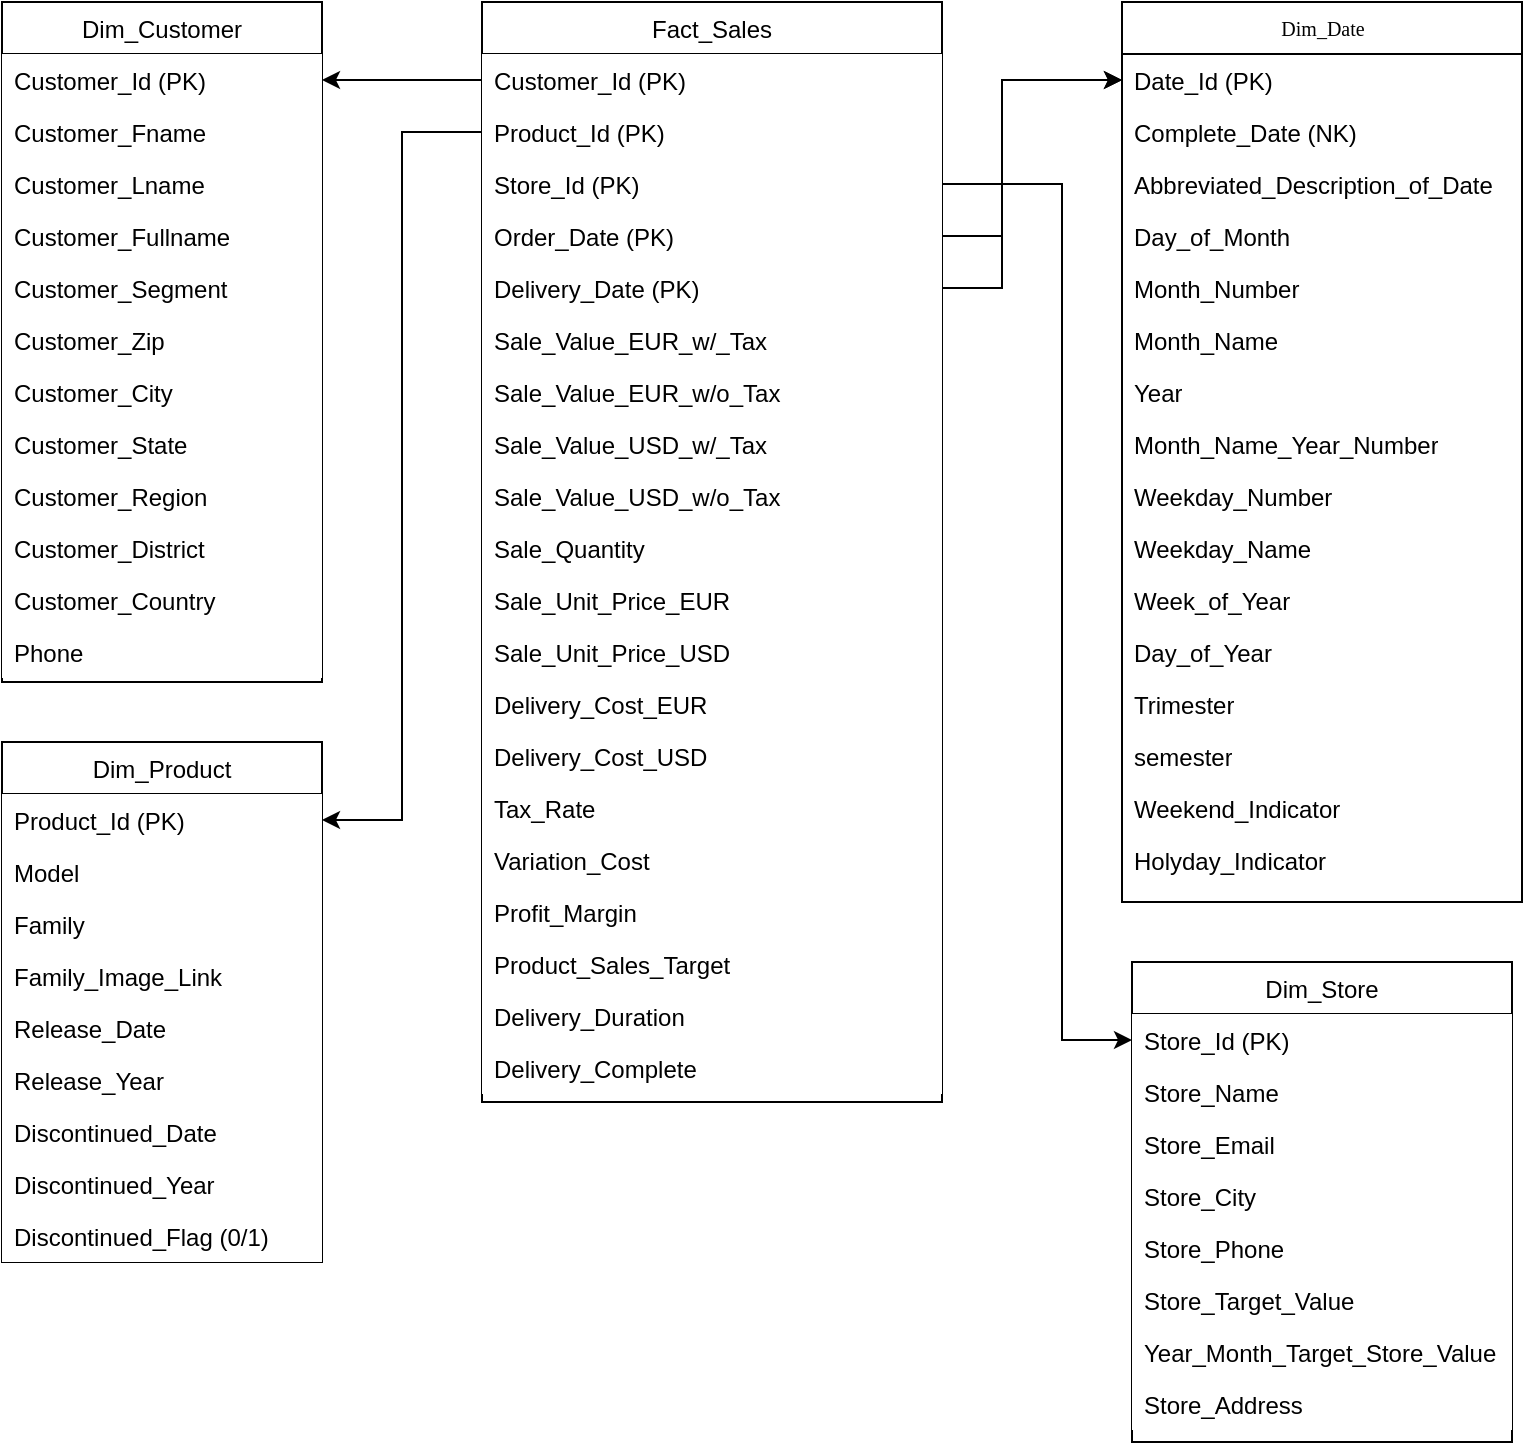 <mxfile version="17.4.0" type="device"><diagram id="C5RBs43oDa-KdzZeNtuy" name="Page-1"><mxGraphModel dx="2348" dy="912" grid="1" gridSize="10" guides="1" tooltips="1" connect="1" arrows="1" fold="1" page="1" pageScale="1" pageWidth="827" pageHeight="1169" math="0" shadow="0"><root><mxCell id="WIyWlLk6GJQsqaUBKTNV-0"/><mxCell id="WIyWlLk6GJQsqaUBKTNV-1" parent="WIyWlLk6GJQsqaUBKTNV-0"/><mxCell id="zkfFHV4jXpPFQw0GAbJ--0" value="Dim_Customer" style="swimlane;fontStyle=0;align=center;verticalAlign=top;childLayout=stackLayout;horizontal=1;startSize=26;horizontalStack=0;resizeParent=1;resizeLast=0;collapsible=1;marginBottom=0;rounded=0;shadow=0;strokeWidth=1;fillColor=#FFFFFF;" parent="WIyWlLk6GJQsqaUBKTNV-1" vertex="1"><mxGeometry x="20" y="20" width="160" height="340" as="geometry"><mxRectangle x="230" y="140" width="160" height="26" as="alternateBounds"/></mxGeometry></mxCell><mxCell id="zkfFHV4jXpPFQw0GAbJ--1" value="Customer_Id (PK)&#10;" style="text;align=left;verticalAlign=top;spacingLeft=4;spacingRight=4;overflow=hidden;rotatable=0;points=[[0,0.5],[1,0.5]];portConstraint=eastwest;fillColor=#FFFFFF;" parent="zkfFHV4jXpPFQw0GAbJ--0" vertex="1"><mxGeometry y="26" width="160" height="26" as="geometry"/></mxCell><mxCell id="HoYwI9mp9ruxzahnRi9o-1" value="Customer_Fname" style="text;align=left;verticalAlign=top;spacingLeft=4;spacingRight=4;overflow=hidden;rotatable=0;points=[[0,0.5],[1,0.5]];portConstraint=eastwest;fillColor=#FFFFFF;" parent="zkfFHV4jXpPFQw0GAbJ--0" vertex="1"><mxGeometry y="52" width="160" height="26" as="geometry"/></mxCell><mxCell id="HoYwI9mp9ruxzahnRi9o-2" value="Customer_Lname" style="text;align=left;verticalAlign=top;spacingLeft=4;spacingRight=4;overflow=hidden;rotatable=0;points=[[0,0.5],[1,0.5]];portConstraint=eastwest;fillColor=#FFFFFF;" parent="zkfFHV4jXpPFQw0GAbJ--0" vertex="1"><mxGeometry y="78" width="160" height="26" as="geometry"/></mxCell><mxCell id="HoYwI9mp9ruxzahnRi9o-9" value="Customer_Fullname" style="text;align=left;verticalAlign=top;spacingLeft=4;spacingRight=4;overflow=hidden;rotatable=0;points=[[0,0.5],[1,0.5]];portConstraint=eastwest;fillColor=#FFFFFF;" parent="zkfFHV4jXpPFQw0GAbJ--0" vertex="1"><mxGeometry y="104" width="160" height="26" as="geometry"/></mxCell><mxCell id="HoYwI9mp9ruxzahnRi9o-3" value="Customer_Segment" style="text;align=left;verticalAlign=top;spacingLeft=4;spacingRight=4;overflow=hidden;rotatable=0;points=[[0,0.5],[1,0.5]];portConstraint=eastwest;fillColor=#FFFFFF;" parent="zkfFHV4jXpPFQw0GAbJ--0" vertex="1"><mxGeometry y="130" width="160" height="26" as="geometry"/></mxCell><mxCell id="HoYwI9mp9ruxzahnRi9o-4" value="Customer_Zip" style="text;align=left;verticalAlign=top;spacingLeft=4;spacingRight=4;overflow=hidden;rotatable=0;points=[[0,0.5],[1,0.5]];portConstraint=eastwest;fillColor=#FFFFFF;" parent="zkfFHV4jXpPFQw0GAbJ--0" vertex="1"><mxGeometry y="156" width="160" height="26" as="geometry"/></mxCell><mxCell id="HoYwI9mp9ruxzahnRi9o-6" value="Customer_City" style="text;align=left;verticalAlign=top;spacingLeft=4;spacingRight=4;overflow=hidden;rotatable=0;points=[[0,0.5],[1,0.5]];portConstraint=eastwest;fillColor=#FFFFFF;" parent="zkfFHV4jXpPFQw0GAbJ--0" vertex="1"><mxGeometry y="182" width="160" height="26" as="geometry"/></mxCell><mxCell id="HoYwI9mp9ruxzahnRi9o-7" value="Customer_State" style="text;align=left;verticalAlign=top;spacingLeft=4;spacingRight=4;overflow=hidden;rotatable=0;points=[[0,0.5],[1,0.5]];portConstraint=eastwest;fillColor=#FFFFFF;" parent="zkfFHV4jXpPFQw0GAbJ--0" vertex="1"><mxGeometry y="208" width="160" height="26" as="geometry"/></mxCell><mxCell id="HoYwI9mp9ruxzahnRi9o-8" value="Customer_Region" style="text;align=left;verticalAlign=top;spacingLeft=4;spacingRight=4;overflow=hidden;rotatable=0;points=[[0,0.5],[1,0.5]];portConstraint=eastwest;fillColor=#FFFFFF;" parent="zkfFHV4jXpPFQw0GAbJ--0" vertex="1"><mxGeometry y="234" width="160" height="26" as="geometry"/></mxCell><mxCell id="VfA0mH7F9DNUygeIHukj-10" value="Customer_District" style="text;align=left;verticalAlign=top;spacingLeft=4;spacingRight=4;overflow=hidden;rotatable=0;points=[[0,0.5],[1,0.5]];portConstraint=eastwest;fillColor=#FFFFFF;" vertex="1" parent="zkfFHV4jXpPFQw0GAbJ--0"><mxGeometry y="260" width="160" height="26" as="geometry"/></mxCell><mxCell id="VfA0mH7F9DNUygeIHukj-11" value="Customer_Country" style="text;align=left;verticalAlign=top;spacingLeft=4;spacingRight=4;overflow=hidden;rotatable=0;points=[[0,0.5],[1,0.5]];portConstraint=eastwest;fillColor=#FFFFFF;" vertex="1" parent="zkfFHV4jXpPFQw0GAbJ--0"><mxGeometry y="286" width="160" height="26" as="geometry"/></mxCell><mxCell id="HoYwI9mp9ruxzahnRi9o-5" value="Phone" style="text;align=left;verticalAlign=top;spacingLeft=4;spacingRight=4;overflow=hidden;rotatable=0;points=[[0,0.5],[1,0.5]];portConstraint=eastwest;fillColor=#FFFFFF;" parent="zkfFHV4jXpPFQw0GAbJ--0" vertex="1"><mxGeometry y="312" width="160" height="26" as="geometry"/></mxCell><mxCell id="zkfFHV4jXpPFQw0GAbJ--13" value="Dim_Product" style="swimlane;fontStyle=0;align=center;verticalAlign=top;childLayout=stackLayout;horizontal=1;startSize=26;horizontalStack=0;resizeParent=1;resizeLast=0;collapsible=1;marginBottom=0;rounded=0;shadow=0;strokeWidth=1;fillColor=#FFFFFF;" parent="WIyWlLk6GJQsqaUBKTNV-1" vertex="1"><mxGeometry x="20" y="390" width="160" height="260" as="geometry"><mxRectangle x="340" y="380" width="170" height="26" as="alternateBounds"/></mxGeometry></mxCell><mxCell id="zkfFHV4jXpPFQw0GAbJ--14" value="Product_Id (PK)" style="text;align=left;verticalAlign=top;spacingLeft=4;spacingRight=4;overflow=hidden;rotatable=0;points=[[0,0.5],[1,0.5]];portConstraint=eastwest;fillColor=#FFFFFF;" parent="zkfFHV4jXpPFQw0GAbJ--13" vertex="1"><mxGeometry y="26" width="160" height="26" as="geometry"/></mxCell><mxCell id="HoYwI9mp9ruxzahnRi9o-10" value="Model" style="text;align=left;verticalAlign=top;spacingLeft=4;spacingRight=4;overflow=hidden;rotatable=0;points=[[0,0.5],[1,0.5]];portConstraint=eastwest;fillColor=#FFFFFF;" parent="zkfFHV4jXpPFQw0GAbJ--13" vertex="1"><mxGeometry y="52" width="160" height="26" as="geometry"/></mxCell><mxCell id="HoYwI9mp9ruxzahnRi9o-11" value="Family" style="text;align=left;verticalAlign=top;spacingLeft=4;spacingRight=4;overflow=hidden;rotatable=0;points=[[0,0.5],[1,0.5]];portConstraint=eastwest;fillColor=#FFFFFF;" parent="zkfFHV4jXpPFQw0GAbJ--13" vertex="1"><mxGeometry y="78" width="160" height="26" as="geometry"/></mxCell><mxCell id="HoYwI9mp9ruxzahnRi9o-12" value="Family_Image_Link" style="text;align=left;verticalAlign=top;spacingLeft=4;spacingRight=4;overflow=hidden;rotatable=0;points=[[0,0.5],[1,0.5]];portConstraint=eastwest;fillColor=#FFFFFF;" parent="zkfFHV4jXpPFQw0GAbJ--13" vertex="1"><mxGeometry y="104" width="160" height="26" as="geometry"/></mxCell><mxCell id="HoYwI9mp9ruxzahnRi9o-13" value="Release_Date" style="text;align=left;verticalAlign=top;spacingLeft=4;spacingRight=4;overflow=hidden;rotatable=0;points=[[0,0.5],[1,0.5]];portConstraint=eastwest;fillColor=#FFFFFF;" parent="zkfFHV4jXpPFQw0GAbJ--13" vertex="1"><mxGeometry y="130" width="160" height="26" as="geometry"/></mxCell><mxCell id="HoYwI9mp9ruxzahnRi9o-14" value="Release_Year" style="text;align=left;verticalAlign=top;spacingLeft=4;spacingRight=4;overflow=hidden;rotatable=0;points=[[0,0.5],[1,0.5]];portConstraint=eastwest;fillColor=#FFFFFF;" parent="zkfFHV4jXpPFQw0GAbJ--13" vertex="1"><mxGeometry y="156" width="160" height="26" as="geometry"/></mxCell><mxCell id="HoYwI9mp9ruxzahnRi9o-15" value="Discontinued_Date" style="text;align=left;verticalAlign=top;spacingLeft=4;spacingRight=4;overflow=hidden;rotatable=0;points=[[0,0.5],[1,0.5]];portConstraint=eastwest;fillColor=#FFFFFF;" parent="zkfFHV4jXpPFQw0GAbJ--13" vertex="1"><mxGeometry y="182" width="160" height="26" as="geometry"/></mxCell><mxCell id="HoYwI9mp9ruxzahnRi9o-16" value="Discontinued_Year" style="text;align=left;verticalAlign=top;spacingLeft=4;spacingRight=4;overflow=hidden;rotatable=0;points=[[0,0.5],[1,0.5]];portConstraint=eastwest;fillColor=#FFFFFF;" parent="zkfFHV4jXpPFQw0GAbJ--13" vertex="1"><mxGeometry y="208" width="160" height="26" as="geometry"/></mxCell><mxCell id="HoYwI9mp9ruxzahnRi9o-17" value="Discontinued_Flag (0/1)" style="text;align=left;verticalAlign=top;spacingLeft=4;spacingRight=4;overflow=hidden;rotatable=0;points=[[0,0.5],[1,0.5]];portConstraint=eastwest;fillColor=#FFFFFF;" parent="zkfFHV4jXpPFQw0GAbJ--13" vertex="1"><mxGeometry y="234" width="160" height="26" as="geometry"/></mxCell><mxCell id="zkfFHV4jXpPFQw0GAbJ--17" value="Dim_Store" style="swimlane;fontStyle=0;align=center;verticalAlign=top;childLayout=stackLayout;horizontal=1;startSize=26;horizontalStack=0;resizeParent=1;resizeLast=0;collapsible=1;marginBottom=0;rounded=0;shadow=0;strokeWidth=1;fillColor=#FFFFFF;" parent="WIyWlLk6GJQsqaUBKTNV-1" vertex="1"><mxGeometry x="585" y="500" width="190" height="240" as="geometry"><mxRectangle x="550" y="140" width="160" height="26" as="alternateBounds"/></mxGeometry></mxCell><mxCell id="zkfFHV4jXpPFQw0GAbJ--18" value="Store_Id (PK)" style="text;align=left;verticalAlign=top;spacingLeft=4;spacingRight=4;overflow=hidden;rotatable=0;points=[[0,0.5],[1,0.5]];portConstraint=eastwest;fillColor=#FFFFFF;" parent="zkfFHV4jXpPFQw0GAbJ--17" vertex="1"><mxGeometry y="26" width="190" height="26" as="geometry"/></mxCell><mxCell id="zkfFHV4jXpPFQw0GAbJ--19" value="Store_Name" style="text;align=left;verticalAlign=top;spacingLeft=4;spacingRight=4;overflow=hidden;rotatable=0;points=[[0,0.5],[1,0.5]];portConstraint=eastwest;rounded=0;shadow=0;html=0;fillColor=#FFFFFF;" parent="zkfFHV4jXpPFQw0GAbJ--17" vertex="1"><mxGeometry y="52" width="190" height="26" as="geometry"/></mxCell><mxCell id="zkfFHV4jXpPFQw0GAbJ--22" value="Store_Email" style="text;align=left;verticalAlign=top;spacingLeft=4;spacingRight=4;overflow=hidden;rotatable=0;points=[[0,0.5],[1,0.5]];portConstraint=eastwest;rounded=0;shadow=0;html=0;fillColor=#FFFFFF;" parent="zkfFHV4jXpPFQw0GAbJ--17" vertex="1"><mxGeometry y="78" width="190" height="26" as="geometry"/></mxCell><mxCell id="zkfFHV4jXpPFQw0GAbJ--21" value="Store_City" style="text;align=left;verticalAlign=top;spacingLeft=4;spacingRight=4;overflow=hidden;rotatable=0;points=[[0,0.5],[1,0.5]];portConstraint=eastwest;rounded=0;shadow=0;html=0;fillColor=#FFFFFF;" parent="zkfFHV4jXpPFQw0GAbJ--17" vertex="1"><mxGeometry y="104" width="190" height="26" as="geometry"/></mxCell><mxCell id="zkfFHV4jXpPFQw0GAbJ--24" value="Store_Phone" style="text;align=left;verticalAlign=top;spacingLeft=4;spacingRight=4;overflow=hidden;rotatable=0;points=[[0,0.5],[1,0.5]];portConstraint=eastwest;fillColor=#FFFFFF;" parent="zkfFHV4jXpPFQw0GAbJ--17" vertex="1"><mxGeometry y="130" width="190" height="26" as="geometry"/></mxCell><mxCell id="HoYwI9mp9ruxzahnRi9o-18" value="Store_Target_Value" style="text;align=left;verticalAlign=top;spacingLeft=4;spacingRight=4;overflow=hidden;rotatable=0;points=[[0,0.5],[1,0.5]];portConstraint=eastwest;fillColor=#FFFFFF;" parent="zkfFHV4jXpPFQw0GAbJ--17" vertex="1"><mxGeometry y="156" width="190" height="26" as="geometry"/></mxCell><mxCell id="HoYwI9mp9ruxzahnRi9o-19" value="Year_Month_Target_Store_Value" style="text;align=left;verticalAlign=top;spacingLeft=4;spacingRight=4;overflow=hidden;rotatable=0;points=[[0,0.5],[1,0.5]];portConstraint=eastwest;fillColor=#FFFFFF;" parent="zkfFHV4jXpPFQw0GAbJ--17" vertex="1"><mxGeometry y="182" width="190" height="26" as="geometry"/></mxCell><mxCell id="zkfFHV4jXpPFQw0GAbJ--25" value="Store_Address" style="text;align=left;verticalAlign=top;spacingLeft=4;spacingRight=4;overflow=hidden;rotatable=0;points=[[0,0.5],[1,0.5]];portConstraint=eastwest;fillColor=#FFFFFF;" parent="zkfFHV4jXpPFQw0GAbJ--17" vertex="1"><mxGeometry y="208" width="190" height="26" as="geometry"/></mxCell><mxCell id="qNSOZxvMUzThOVoTHDaf-0" value="Dim_Date" style="swimlane;html=1;fontStyle=0;childLayout=stackLayout;horizontal=1;startSize=26;fillColor=#FFFFFF;horizontalStack=0;resizeParent=1;resizeLast=0;collapsible=1;marginBottom=0;swimlaneFillColor=#ffffff;rounded=0;shadow=0;comic=0;labelBackgroundColor=none;strokeWidth=1;fontFamily=Verdana;fontSize=10;align=center;" parent="WIyWlLk6GJQsqaUBKTNV-1" vertex="1"><mxGeometry x="580" y="20" width="200" height="450" as="geometry"/></mxCell><mxCell id="qNSOZxvMUzThOVoTHDaf-1" value="Date_Id (PK)" style="text;html=1;strokeColor=none;fillColor=none;align=left;verticalAlign=top;spacingLeft=4;spacingRight=4;whiteSpace=wrap;overflow=hidden;rotatable=0;points=[[0,0.5],[1,0.5]];portConstraint=eastwest;" parent="qNSOZxvMUzThOVoTHDaf-0" vertex="1"><mxGeometry y="26" width="200" height="26" as="geometry"/></mxCell><mxCell id="qNSOZxvMUzThOVoTHDaf-2" value="Complete_Date (NK)" style="text;html=1;strokeColor=none;fillColor=none;align=left;verticalAlign=top;spacingLeft=4;spacingRight=4;whiteSpace=wrap;overflow=hidden;rotatable=0;points=[[0,0.5],[1,0.5]];portConstraint=eastwest;" parent="qNSOZxvMUzThOVoTHDaf-0" vertex="1"><mxGeometry y="52" width="200" height="26" as="geometry"/></mxCell><mxCell id="qNSOZxvMUzThOVoTHDaf-4" value="Abbreviated_Description_of_Date" style="text;html=1;strokeColor=none;fillColor=none;align=left;verticalAlign=top;spacingLeft=4;spacingRight=4;whiteSpace=wrap;overflow=hidden;rotatable=0;points=[[0,0.5],[1,0.5]];portConstraint=eastwest;" parent="qNSOZxvMUzThOVoTHDaf-0" vertex="1"><mxGeometry y="78" width="200" height="26" as="geometry"/></mxCell><mxCell id="qNSOZxvMUzThOVoTHDaf-5" value="Day_of_Month" style="text;html=1;strokeColor=none;fillColor=none;align=left;verticalAlign=top;spacingLeft=4;spacingRight=4;whiteSpace=wrap;overflow=hidden;rotatable=0;points=[[0,0.5],[1,0.5]];portConstraint=eastwest;" parent="qNSOZxvMUzThOVoTHDaf-0" vertex="1"><mxGeometry y="104" width="200" height="26" as="geometry"/></mxCell><mxCell id="qNSOZxvMUzThOVoTHDaf-6" value="Month_Number" style="text;html=1;strokeColor=none;fillColor=none;align=left;verticalAlign=top;spacingLeft=4;spacingRight=4;whiteSpace=wrap;overflow=hidden;rotatable=0;points=[[0,0.5],[1,0.5]];portConstraint=eastwest;" parent="qNSOZxvMUzThOVoTHDaf-0" vertex="1"><mxGeometry y="130" width="200" height="26" as="geometry"/></mxCell><mxCell id="qNSOZxvMUzThOVoTHDaf-7" value="Month_Name" style="text;html=1;strokeColor=none;fillColor=none;align=left;verticalAlign=top;spacingLeft=4;spacingRight=4;whiteSpace=wrap;overflow=hidden;rotatable=0;points=[[0,0.5],[1,0.5]];portConstraint=eastwest;" parent="qNSOZxvMUzThOVoTHDaf-0" vertex="1"><mxGeometry y="156" width="200" height="26" as="geometry"/></mxCell><mxCell id="qNSOZxvMUzThOVoTHDaf-9" value="Year" style="text;html=1;strokeColor=none;fillColor=none;align=left;verticalAlign=top;spacingLeft=4;spacingRight=4;whiteSpace=wrap;overflow=hidden;rotatable=0;points=[[0,0.5],[1,0.5]];portConstraint=eastwest;" parent="qNSOZxvMUzThOVoTHDaf-0" vertex="1"><mxGeometry y="182" width="200" height="26" as="geometry"/></mxCell><mxCell id="qNSOZxvMUzThOVoTHDaf-10" value="Month_Name_Year_Number" style="text;html=1;strokeColor=none;fillColor=none;align=left;verticalAlign=top;spacingLeft=4;spacingRight=4;whiteSpace=wrap;overflow=hidden;rotatable=0;points=[[0,0.5],[1,0.5]];portConstraint=eastwest;" parent="qNSOZxvMUzThOVoTHDaf-0" vertex="1"><mxGeometry y="208" width="200" height="26" as="geometry"/></mxCell><mxCell id="qNSOZxvMUzThOVoTHDaf-11" value="Weekday_Number" style="text;html=1;strokeColor=none;fillColor=none;align=left;verticalAlign=top;spacingLeft=4;spacingRight=4;whiteSpace=wrap;overflow=hidden;rotatable=0;points=[[0,0.5],[1,0.5]];portConstraint=eastwest;" parent="qNSOZxvMUzThOVoTHDaf-0" vertex="1"><mxGeometry y="234" width="200" height="26" as="geometry"/></mxCell><mxCell id="qNSOZxvMUzThOVoTHDaf-12" value="Weekday_Name" style="text;html=1;strokeColor=none;fillColor=none;align=left;verticalAlign=top;spacingLeft=4;spacingRight=4;whiteSpace=wrap;overflow=hidden;rotatable=0;points=[[0,0.5],[1,0.5]];portConstraint=eastwest;" parent="qNSOZxvMUzThOVoTHDaf-0" vertex="1"><mxGeometry y="260" width="200" height="26" as="geometry"/></mxCell><mxCell id="qNSOZxvMUzThOVoTHDaf-13" value="Week_of_Year" style="text;html=1;strokeColor=none;fillColor=none;align=left;verticalAlign=top;spacingLeft=4;spacingRight=4;whiteSpace=wrap;overflow=hidden;rotatable=0;points=[[0,0.5],[1,0.5]];portConstraint=eastwest;" parent="qNSOZxvMUzThOVoTHDaf-0" vertex="1"><mxGeometry y="286" width="200" height="26" as="geometry"/></mxCell><mxCell id="qNSOZxvMUzThOVoTHDaf-14" value="Day_of_Year" style="text;html=1;strokeColor=none;fillColor=none;align=left;verticalAlign=top;spacingLeft=4;spacingRight=4;whiteSpace=wrap;overflow=hidden;rotatable=0;points=[[0,0.5],[1,0.5]];portConstraint=eastwest;" parent="qNSOZxvMUzThOVoTHDaf-0" vertex="1"><mxGeometry y="312" width="200" height="26" as="geometry"/></mxCell><mxCell id="qNSOZxvMUzThOVoTHDaf-15" value="Trimester" style="text;html=1;strokeColor=none;fillColor=none;align=left;verticalAlign=top;spacingLeft=4;spacingRight=4;whiteSpace=wrap;overflow=hidden;rotatable=0;points=[[0,0.5],[1,0.5]];portConstraint=eastwest;" parent="qNSOZxvMUzThOVoTHDaf-0" vertex="1"><mxGeometry y="338" width="200" height="26" as="geometry"/></mxCell><mxCell id="qNSOZxvMUzThOVoTHDaf-16" value="semester" style="text;html=1;strokeColor=none;fillColor=none;align=left;verticalAlign=top;spacingLeft=4;spacingRight=4;whiteSpace=wrap;overflow=hidden;rotatable=0;points=[[0,0.5],[1,0.5]];portConstraint=eastwest;" parent="qNSOZxvMUzThOVoTHDaf-0" vertex="1"><mxGeometry y="364" width="200" height="26" as="geometry"/></mxCell><mxCell id="qNSOZxvMUzThOVoTHDaf-17" value="Weekend_Indicator" style="text;html=1;strokeColor=none;fillColor=none;align=left;verticalAlign=top;spacingLeft=4;spacingRight=4;whiteSpace=wrap;overflow=hidden;rotatable=0;points=[[0,0.5],[1,0.5]];portConstraint=eastwest;" parent="qNSOZxvMUzThOVoTHDaf-0" vertex="1"><mxGeometry y="390" width="200" height="26" as="geometry"/></mxCell><mxCell id="qNSOZxvMUzThOVoTHDaf-18" value="Holyday_Indicator" style="text;html=1;strokeColor=none;fillColor=none;align=left;verticalAlign=top;spacingLeft=4;spacingRight=4;whiteSpace=wrap;overflow=hidden;rotatable=0;points=[[0,0.5],[1,0.5]];portConstraint=eastwest;" parent="qNSOZxvMUzThOVoTHDaf-0" vertex="1"><mxGeometry y="416" width="200" height="26" as="geometry"/></mxCell><mxCell id="VfA0mH7F9DNUygeIHukj-0" value="Fact_Sales" style="swimlane;fontStyle=0;align=center;verticalAlign=top;childLayout=stackLayout;horizontal=1;startSize=26;horizontalStack=0;resizeParent=1;resizeLast=0;collapsible=1;marginBottom=0;rounded=0;shadow=0;strokeWidth=1;fillColor=#FFFFFF;" vertex="1" parent="WIyWlLk6GJQsqaUBKTNV-1"><mxGeometry x="260" y="20" width="230" height="550" as="geometry"><mxRectangle x="340" y="380" width="170" height="26" as="alternateBounds"/></mxGeometry></mxCell><mxCell id="VfA0mH7F9DNUygeIHukj-1" value="Customer_Id (PK)" style="text;align=left;verticalAlign=top;spacingLeft=4;spacingRight=4;overflow=hidden;rotatable=0;points=[[0,0.5],[1,0.5]];portConstraint=eastwest;fillColor=#FFFFFF;" vertex="1" parent="VfA0mH7F9DNUygeIHukj-0"><mxGeometry y="26" width="230" height="26" as="geometry"/></mxCell><mxCell id="VfA0mH7F9DNUygeIHukj-2" value="Product_Id (PK)" style="text;align=left;verticalAlign=top;spacingLeft=4;spacingRight=4;overflow=hidden;rotatable=0;points=[[0,0.5],[1,0.5]];portConstraint=eastwest;fillColor=#FFFFFF;" vertex="1" parent="VfA0mH7F9DNUygeIHukj-0"><mxGeometry y="52" width="230" height="26" as="geometry"/></mxCell><mxCell id="VfA0mH7F9DNUygeIHukj-3" value="Store_Id (PK)" style="text;align=left;verticalAlign=top;spacingLeft=4;spacingRight=4;overflow=hidden;rotatable=0;points=[[0,0.5],[1,0.5]];portConstraint=eastwest;fillColor=#FFFFFF;" vertex="1" parent="VfA0mH7F9DNUygeIHukj-0"><mxGeometry y="78" width="230" height="26" as="geometry"/></mxCell><mxCell id="VfA0mH7F9DNUygeIHukj-4" value="Order_Date (PK)" style="text;align=left;verticalAlign=top;spacingLeft=4;spacingRight=4;overflow=hidden;rotatable=0;points=[[0,0.5],[1,0.5]];portConstraint=eastwest;fillColor=#FFFFFF;" vertex="1" parent="VfA0mH7F9DNUygeIHukj-0"><mxGeometry y="104" width="230" height="26" as="geometry"/></mxCell><mxCell id="VfA0mH7F9DNUygeIHukj-12" value="Delivery_Date (PK)" style="text;align=left;verticalAlign=top;spacingLeft=4;spacingRight=4;overflow=hidden;rotatable=0;points=[[0,0.5],[1,0.5]];portConstraint=eastwest;fillColor=#FFFFFF;" vertex="1" parent="VfA0mH7F9DNUygeIHukj-0"><mxGeometry y="130" width="230" height="26" as="geometry"/></mxCell><mxCell id="VfA0mH7F9DNUygeIHukj-5" value="Sale_Value_EUR_w/_Tax" style="text;align=left;verticalAlign=top;spacingLeft=4;spacingRight=4;overflow=hidden;rotatable=0;points=[[0,0.5],[1,0.5]];portConstraint=eastwest;fillColor=#FFFFFF;" vertex="1" parent="VfA0mH7F9DNUygeIHukj-0"><mxGeometry y="156" width="230" height="26" as="geometry"/></mxCell><mxCell id="VfA0mH7F9DNUygeIHukj-14" value="Sale_Value_EUR_w/o_Tax" style="text;align=left;verticalAlign=top;spacingLeft=4;spacingRight=4;overflow=hidden;rotatable=0;points=[[0,0.5],[1,0.5]];portConstraint=eastwest;fillColor=#FFFFFF;" vertex="1" parent="VfA0mH7F9DNUygeIHukj-0"><mxGeometry y="182" width="230" height="26" as="geometry"/></mxCell><mxCell id="VfA0mH7F9DNUygeIHukj-15" value="Sale_Value_USD_w/_Tax" style="text;align=left;verticalAlign=top;spacingLeft=4;spacingRight=4;overflow=hidden;rotatable=0;points=[[0,0.5],[1,0.5]];portConstraint=eastwest;fillColor=#FFFFFF;" vertex="1" parent="VfA0mH7F9DNUygeIHukj-0"><mxGeometry y="208" width="230" height="26" as="geometry"/></mxCell><mxCell id="VfA0mH7F9DNUygeIHukj-16" value="Sale_Value_USD_w/o_Tax" style="text;align=left;verticalAlign=top;spacingLeft=4;spacingRight=4;overflow=hidden;rotatable=0;points=[[0,0.5],[1,0.5]];portConstraint=eastwest;fillColor=#FFFFFF;" vertex="1" parent="VfA0mH7F9DNUygeIHukj-0"><mxGeometry y="234" width="230" height="26" as="geometry"/></mxCell><mxCell id="VfA0mH7F9DNUygeIHukj-6" value="Sale_Quantity" style="text;align=left;verticalAlign=top;spacingLeft=4;spacingRight=4;overflow=hidden;rotatable=0;points=[[0,0.5],[1,0.5]];portConstraint=eastwest;fillColor=#FFFFFF;" vertex="1" parent="VfA0mH7F9DNUygeIHukj-0"><mxGeometry y="260" width="230" height="26" as="geometry"/></mxCell><mxCell id="VfA0mH7F9DNUygeIHukj-7" value="Sale_Unit_Price_EUR" style="text;align=left;verticalAlign=top;spacingLeft=4;spacingRight=4;overflow=hidden;rotatable=0;points=[[0,0.5],[1,0.5]];portConstraint=eastwest;fillColor=#FFFFFF;" vertex="1" parent="VfA0mH7F9DNUygeIHukj-0"><mxGeometry y="286" width="230" height="26" as="geometry"/></mxCell><mxCell id="VfA0mH7F9DNUygeIHukj-17" value="Sale_Unit_Price_USD" style="text;align=left;verticalAlign=top;spacingLeft=4;spacingRight=4;overflow=hidden;rotatable=0;points=[[0,0.5],[1,0.5]];portConstraint=eastwest;fillColor=#FFFFFF;" vertex="1" parent="VfA0mH7F9DNUygeIHukj-0"><mxGeometry y="312" width="230" height="26" as="geometry"/></mxCell><mxCell id="VfA0mH7F9DNUygeIHukj-8" value="Delivery_Cost_EUR" style="text;align=left;verticalAlign=top;spacingLeft=4;spacingRight=4;overflow=hidden;rotatable=0;points=[[0,0.5],[1,0.5]];portConstraint=eastwest;fillColor=#FFFFFF;" vertex="1" parent="VfA0mH7F9DNUygeIHukj-0"><mxGeometry y="338" width="230" height="26" as="geometry"/></mxCell><mxCell id="VfA0mH7F9DNUygeIHukj-18" value="Delivery_Cost_USD" style="text;align=left;verticalAlign=top;spacingLeft=4;spacingRight=4;overflow=hidden;rotatable=0;points=[[0,0.5],[1,0.5]];portConstraint=eastwest;fillColor=#FFFFFF;" vertex="1" parent="VfA0mH7F9DNUygeIHukj-0"><mxGeometry y="364" width="230" height="26" as="geometry"/></mxCell><mxCell id="VfA0mH7F9DNUygeIHukj-9" value="Tax_Rate" style="text;align=left;verticalAlign=top;spacingLeft=4;spacingRight=4;overflow=hidden;rotatable=0;points=[[0,0.5],[1,0.5]];portConstraint=eastwest;fillColor=#FFFFFF;" vertex="1" parent="VfA0mH7F9DNUygeIHukj-0"><mxGeometry y="390" width="230" height="26" as="geometry"/></mxCell><mxCell id="VfA0mH7F9DNUygeIHukj-19" value="Variation_Cost" style="text;align=left;verticalAlign=top;spacingLeft=4;spacingRight=4;overflow=hidden;rotatable=0;points=[[0,0.5],[1,0.5]];portConstraint=eastwest;fillColor=#FFFFFF;" vertex="1" parent="VfA0mH7F9DNUygeIHukj-0"><mxGeometry y="416" width="230" height="26" as="geometry"/></mxCell><mxCell id="VfA0mH7F9DNUygeIHukj-20" value="Profit_Margin" style="text;align=left;verticalAlign=top;spacingLeft=4;spacingRight=4;overflow=hidden;rotatable=0;points=[[0,0.5],[1,0.5]];portConstraint=eastwest;fillColor=#FFFFFF;" vertex="1" parent="VfA0mH7F9DNUygeIHukj-0"><mxGeometry y="442" width="230" height="26" as="geometry"/></mxCell><mxCell id="VfA0mH7F9DNUygeIHukj-21" value="Product_Sales_Target " style="text;align=left;verticalAlign=top;spacingLeft=4;spacingRight=4;overflow=hidden;rotatable=0;points=[[0,0.5],[1,0.5]];portConstraint=eastwest;fillColor=#FFFFFF;" vertex="1" parent="VfA0mH7F9DNUygeIHukj-0"><mxGeometry y="468" width="230" height="26" as="geometry"/></mxCell><mxCell id="VfA0mH7F9DNUygeIHukj-22" value="Delivery_Duration" style="text;align=left;verticalAlign=top;spacingLeft=4;spacingRight=4;overflow=hidden;rotatable=0;points=[[0,0.5],[1,0.5]];portConstraint=eastwest;fillColor=#FFFFFF;" vertex="1" parent="VfA0mH7F9DNUygeIHukj-0"><mxGeometry y="494" width="230" height="26" as="geometry"/></mxCell><mxCell id="VfA0mH7F9DNUygeIHukj-23" value="Delivery_Complete" style="text;align=left;verticalAlign=top;spacingLeft=4;spacingRight=4;overflow=hidden;rotatable=0;points=[[0,0.5],[1,0.5]];portConstraint=eastwest;fillColor=#FFFFFF;" vertex="1" parent="VfA0mH7F9DNUygeIHukj-0"><mxGeometry y="520" width="230" height="26" as="geometry"/></mxCell><mxCell id="VfA0mH7F9DNUygeIHukj-25" style="edgeStyle=orthogonalEdgeStyle;rounded=0;orthogonalLoop=1;jettySize=auto;html=1;entryX=1;entryY=0.5;entryDx=0;entryDy=0;" edge="1" parent="WIyWlLk6GJQsqaUBKTNV-1" source="VfA0mH7F9DNUygeIHukj-1" target="zkfFHV4jXpPFQw0GAbJ--1"><mxGeometry relative="1" as="geometry"/></mxCell><mxCell id="VfA0mH7F9DNUygeIHukj-27" style="edgeStyle=orthogonalEdgeStyle;rounded=0;orthogonalLoop=1;jettySize=auto;html=1;entryX=1;entryY=0.5;entryDx=0;entryDy=0;" edge="1" parent="WIyWlLk6GJQsqaUBKTNV-1" source="VfA0mH7F9DNUygeIHukj-2" target="zkfFHV4jXpPFQw0GAbJ--14"><mxGeometry relative="1" as="geometry"/></mxCell><mxCell id="VfA0mH7F9DNUygeIHukj-28" style="edgeStyle=orthogonalEdgeStyle;rounded=0;orthogonalLoop=1;jettySize=auto;html=1;" edge="1" parent="WIyWlLk6GJQsqaUBKTNV-1" source="VfA0mH7F9DNUygeIHukj-3" target="zkfFHV4jXpPFQw0GAbJ--18"><mxGeometry relative="1" as="geometry"><Array as="points"><mxPoint x="550" y="111"/><mxPoint x="550" y="539"/></Array></mxGeometry></mxCell><mxCell id="VfA0mH7F9DNUygeIHukj-29" style="edgeStyle=orthogonalEdgeStyle;rounded=0;orthogonalLoop=1;jettySize=auto;html=1;entryX=0;entryY=0.5;entryDx=0;entryDy=0;" edge="1" parent="WIyWlLk6GJQsqaUBKTNV-1" source="VfA0mH7F9DNUygeIHukj-4" target="qNSOZxvMUzThOVoTHDaf-1"><mxGeometry relative="1" as="geometry"><Array as="points"><mxPoint x="520" y="137"/><mxPoint x="520" y="59"/></Array></mxGeometry></mxCell><mxCell id="VfA0mH7F9DNUygeIHukj-30" style="edgeStyle=orthogonalEdgeStyle;rounded=0;orthogonalLoop=1;jettySize=auto;html=1;entryX=0;entryY=0.5;entryDx=0;entryDy=0;" edge="1" parent="WIyWlLk6GJQsqaUBKTNV-1" source="VfA0mH7F9DNUygeIHukj-12" target="qNSOZxvMUzThOVoTHDaf-1"><mxGeometry relative="1" as="geometry"><Array as="points"><mxPoint x="520" y="163"/><mxPoint x="520" y="59"/></Array></mxGeometry></mxCell></root></mxGraphModel></diagram></mxfile>